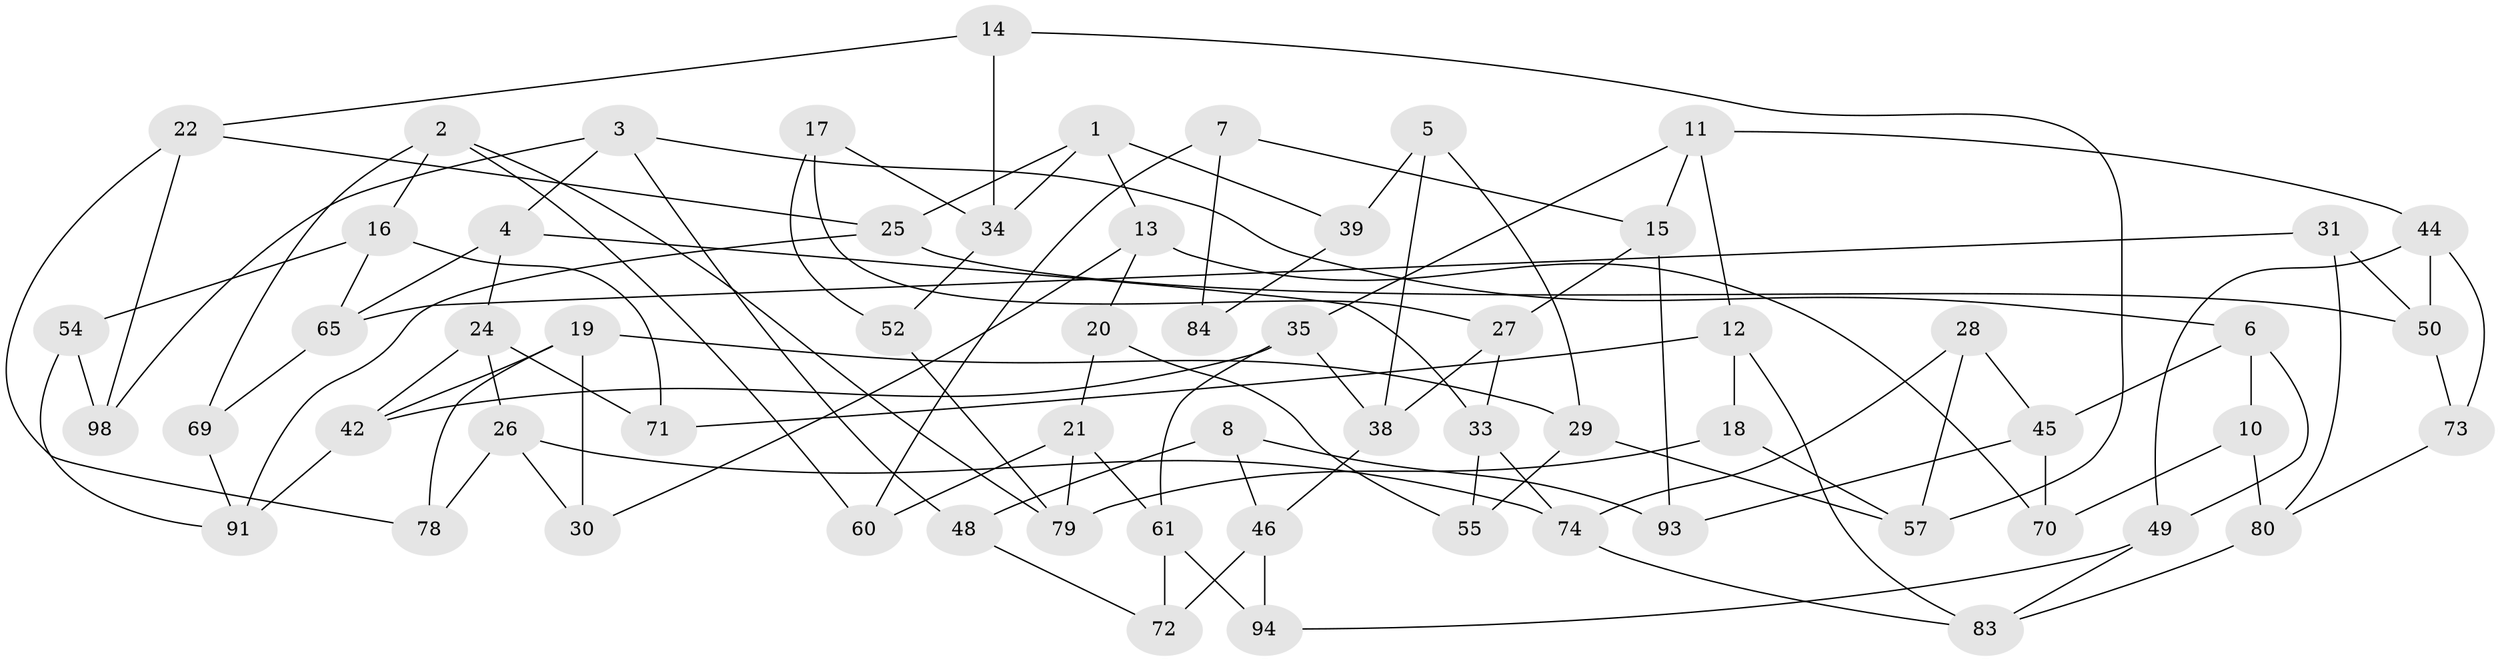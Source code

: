 // original degree distribution, {3: 1.0}
// Generated by graph-tools (version 1.1) at 2025/11/02/21/25 10:11:15]
// undirected, 63 vertices, 112 edges
graph export_dot {
graph [start="1"]
  node [color=gray90,style=filled];
  1 [super="+87"];
  2 [super="+37"];
  3 [super="+59"];
  4 [super="+9"];
  5;
  6 [super="+53"];
  7 [super="+90"];
  8;
  10;
  11 [super="+89"];
  12 [super="+43"];
  13 [super="+67"];
  14;
  15 [super="+76"];
  16 [super="+23"];
  17;
  18;
  19 [super="+36"];
  20;
  21 [super="+66"];
  22 [super="+32"];
  24 [super="+64"];
  25 [super="+75"];
  26 [super="+51"];
  27 [super="+95"];
  28;
  29 [super="+68"];
  30;
  31;
  33 [super="+40"];
  34 [super="+41"];
  35 [super="+56"];
  38 [super="+88"];
  39;
  42 [super="+47"];
  44 [super="+96"];
  45 [super="+58"];
  46 [super="+92"];
  48;
  49 [super="+62"];
  50 [super="+63"];
  52;
  54;
  55;
  57 [super="+81"];
  60;
  61 [super="+86"];
  65 [super="+82"];
  69;
  70;
  71;
  72;
  73;
  74 [super="+77"];
  78;
  79 [super="+85"];
  80 [super="+99"];
  83 [super="+97"];
  84;
  91 [super="+100"];
  93;
  94;
  98;
  1 -- 39;
  1 -- 13;
  1 -- 25;
  1 -- 34;
  2 -- 69;
  2 -- 16;
  2 -- 60;
  2 -- 79;
  3 -- 98;
  3 -- 6;
  3 -- 48;
  3 -- 4;
  4 -- 65;
  4 -- 33;
  4 -- 24;
  5 -- 39;
  5 -- 38;
  5 -- 29;
  6 -- 10;
  6 -- 49;
  6 -- 45;
  7 -- 84 [weight=2];
  7 -- 60;
  7 -- 15;
  8 -- 46;
  8 -- 48;
  8 -- 93;
  10 -- 80;
  10 -- 70;
  11 -- 12;
  11 -- 15;
  11 -- 35;
  11 -- 44;
  12 -- 83;
  12 -- 18;
  12 -- 71;
  13 -- 30;
  13 -- 70;
  13 -- 20;
  14 -- 57;
  14 -- 34;
  14 -- 22;
  15 -- 93;
  15 -- 27;
  16 -- 65;
  16 -- 54;
  16 -- 71;
  17 -- 27;
  17 -- 52;
  17 -- 34;
  18 -- 79;
  18 -- 57;
  19 -- 78;
  19 -- 30;
  19 -- 42;
  19 -- 29;
  20 -- 55;
  20 -- 21;
  21 -- 61;
  21 -- 79;
  21 -- 60;
  22 -- 78;
  22 -- 98;
  22 -- 25;
  24 -- 42;
  24 -- 71;
  24 -- 26;
  25 -- 50;
  25 -- 91;
  26 -- 74;
  26 -- 78;
  26 -- 30;
  27 -- 33;
  27 -- 38;
  28 -- 57;
  28 -- 45;
  28 -- 74;
  29 -- 57;
  29 -- 55;
  31 -- 50;
  31 -- 65;
  31 -- 80;
  33 -- 55;
  33 -- 74;
  34 -- 52;
  35 -- 38;
  35 -- 61;
  35 -- 42;
  38 -- 46;
  39 -- 84;
  42 -- 91;
  44 -- 73;
  44 -- 49;
  44 -- 50;
  45 -- 93;
  45 -- 70;
  46 -- 72;
  46 -- 94;
  48 -- 72;
  49 -- 83;
  49 -- 94;
  50 -- 73;
  52 -- 79;
  54 -- 98;
  54 -- 91;
  61 -- 72;
  61 -- 94;
  65 -- 69;
  69 -- 91;
  73 -- 80;
  74 -- 83;
  80 -- 83;
}
